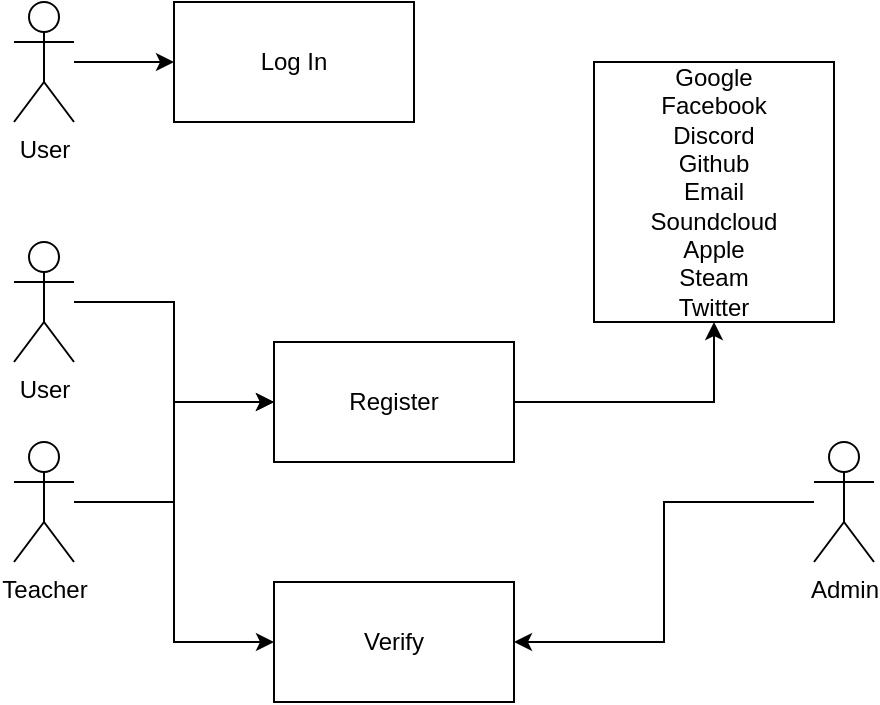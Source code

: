 <mxfile version="12.8.8" type="device" pages="10"><diagram id="4bQyW-moTjjPSWCooICO" name="Login"><mxGraphModel dx="981" dy="514" grid="1" gridSize="10" guides="1" tooltips="1" connect="1" arrows="1" fold="1" page="1" pageScale="1" pageWidth="827" pageHeight="1169" math="0" shadow="0"><root><mxCell id="0"/><mxCell id="1" parent="0"/><mxCell id="poDm5LBVQaK_FxJEqeoj-4" style="edgeStyle=orthogonalEdgeStyle;rounded=0;orthogonalLoop=1;jettySize=auto;html=1;" edge="1" parent="1" source="poDm5LBVQaK_FxJEqeoj-1"><mxGeometry relative="1" as="geometry"><mxPoint x="230" y="90" as="targetPoint"/></mxGeometry></mxCell><object label="User" id="poDm5LBVQaK_FxJEqeoj-1"><mxCell style="shape=umlActor;verticalLabelPosition=bottom;labelBackgroundColor=#ffffff;verticalAlign=top;html=1;outlineConnect=0;" vertex="1" parent="1"><mxGeometry x="150" y="60" width="30" height="60" as="geometry"/></mxCell></object><mxCell id="poDm5LBVQaK_FxJEqeoj-5" value="Log In" style="rounded=0;whiteSpace=wrap;html=1;" vertex="1" parent="1"><mxGeometry x="230" y="60" width="120" height="60" as="geometry"/></mxCell><mxCell id="poDm5LBVQaK_FxJEqeoj-6" style="edgeStyle=orthogonalEdgeStyle;rounded=0;orthogonalLoop=1;jettySize=auto;html=1;entryX=0;entryY=0.5;entryDx=0;entryDy=0;" edge="1" parent="1" source="poDm5LBVQaK_FxJEqeoj-7" target="poDm5LBVQaK_FxJEqeoj-8"><mxGeometry relative="1" as="geometry"><mxPoint x="230" y="210" as="targetPoint"/></mxGeometry></mxCell><object label="User" id="poDm5LBVQaK_FxJEqeoj-7"><mxCell style="shape=umlActor;verticalLabelPosition=bottom;labelBackgroundColor=#ffffff;verticalAlign=top;html=1;outlineConnect=0;" vertex="1" parent="1"><mxGeometry x="150" y="180" width="30" height="60" as="geometry"/></mxCell></object><mxCell id="XyZTYdft5rQuj0jbOyDt-2" value="" style="edgeStyle=orthogonalEdgeStyle;rounded=0;orthogonalLoop=1;jettySize=auto;html=1;" edge="1" parent="1" source="poDm5LBVQaK_FxJEqeoj-8" target="XyZTYdft5rQuj0jbOyDt-1"><mxGeometry relative="1" as="geometry"/></mxCell><mxCell id="poDm5LBVQaK_FxJEqeoj-8" value="Register" style="rounded=0;whiteSpace=wrap;html=1;" vertex="1" parent="1"><mxGeometry x="280" y="230" width="120" height="60" as="geometry"/></mxCell><mxCell id="XyZTYdft5rQuj0jbOyDt-1" value="Google&lt;br&gt;Facebook&lt;br&gt;Discord&lt;br&gt;Github&lt;br&gt;Email&lt;br&gt;Soundcloud&lt;br&gt;Apple&lt;br&gt;Steam&lt;br&gt;Twitter" style="rounded=0;whiteSpace=wrap;html=1;" vertex="1" parent="1"><mxGeometry x="440" y="90" width="120" height="130" as="geometry"/></mxCell><mxCell id="poDm5LBVQaK_FxJEqeoj-10" style="edgeStyle=orthogonalEdgeStyle;rounded=0;orthogonalLoop=1;jettySize=auto;html=1;entryX=0;entryY=0.5;entryDx=0;entryDy=0;" edge="1" parent="1" source="poDm5LBVQaK_FxJEqeoj-9" target="poDm5LBVQaK_FxJEqeoj-8"><mxGeometry relative="1" as="geometry"/></mxCell><mxCell id="poDm5LBVQaK_FxJEqeoj-12" style="edgeStyle=orthogonalEdgeStyle;rounded=0;orthogonalLoop=1;jettySize=auto;html=1;entryX=0;entryY=0.5;entryDx=0;entryDy=0;" edge="1" parent="1" source="poDm5LBVQaK_FxJEqeoj-9" target="poDm5LBVQaK_FxJEqeoj-11"><mxGeometry relative="1" as="geometry"/></mxCell><object label="Teacher" id="poDm5LBVQaK_FxJEqeoj-9"><mxCell style="shape=umlActor;verticalLabelPosition=bottom;labelBackgroundColor=#ffffff;verticalAlign=top;html=1;outlineConnect=0;" vertex="1" parent="1"><mxGeometry x="150" y="280" width="30" height="60" as="geometry"/></mxCell></object><mxCell id="poDm5LBVQaK_FxJEqeoj-11" value="Verify" style="rounded=0;whiteSpace=wrap;html=1;" vertex="1" parent="1"><mxGeometry x="280" y="350" width="120" height="60" as="geometry"/></mxCell><mxCell id="poDm5LBVQaK_FxJEqeoj-16" style="edgeStyle=orthogonalEdgeStyle;rounded=0;orthogonalLoop=1;jettySize=auto;html=1;entryX=1;entryY=0.5;entryDx=0;entryDy=0;" edge="1" parent="1" source="poDm5LBVQaK_FxJEqeoj-13" target="poDm5LBVQaK_FxJEqeoj-11"><mxGeometry relative="1" as="geometry"/></mxCell><mxCell id="poDm5LBVQaK_FxJEqeoj-13" value="Admin" style="shape=umlActor;verticalLabelPosition=bottom;labelBackgroundColor=#ffffff;verticalAlign=top;html=1;outlineConnect=0;" vertex="1" parent="1"><mxGeometry x="550" y="280" width="30" height="60" as="geometry"/></mxCell></root></mxGraphModel></diagram><diagram id="1dYx4nVMCfnCqsRTzpBq" name="Task"><mxGraphModel dx="981" dy="514" grid="1" gridSize="10" guides="1" tooltips="1" connect="1" arrows="1" fold="1" page="1" pageScale="1" pageWidth="827" pageHeight="1169" math="0" shadow="0"><root><mxCell id="yToV-EUPagzhmdhiIi0B-0"/><mxCell id="yToV-EUPagzhmdhiIi0B-1" parent="yToV-EUPagzhmdhiIi0B-0"/><mxCell id="I9pWS5SS4Edbg6NR5pz--1" style="edgeStyle=orthogonalEdgeStyle;rounded=0;orthogonalLoop=1;jettySize=auto;html=1;entryX=0;entryY=0.5;entryDx=0;entryDy=0;" edge="1" parent="yToV-EUPagzhmdhiIi0B-1" source="9PP1Zg20-dlRtvtdGSix-0" target="I9pWS5SS4Edbg6NR5pz--0"><mxGeometry relative="1" as="geometry"/></mxCell><mxCell id="I9pWS5SS4Edbg6NR5pz--3" style="edgeStyle=orthogonalEdgeStyle;rounded=0;orthogonalLoop=1;jettySize=auto;html=1;entryX=0;entryY=0.5;entryDx=0;entryDy=0;" edge="1" parent="yToV-EUPagzhmdhiIi0B-1" source="9PP1Zg20-dlRtvtdGSix-0" target="I9pWS5SS4Edbg6NR5pz--2"><mxGeometry relative="1" as="geometry"/></mxCell><mxCell id="9PP1Zg20-dlRtvtdGSix-0" value="User" style="shape=umlActor;verticalLabelPosition=bottom;labelBackgroundColor=#ffffff;verticalAlign=top;html=1;outlineConnect=0;" vertex="1" parent="yToV-EUPagzhmdhiIi0B-1"><mxGeometry x="150" y="90" width="30" height="60" as="geometry"/></mxCell><mxCell id="I9pWS5SS4Edbg6NR5pz--0" value="Manage Curriculum" style="rounded=0;whiteSpace=wrap;html=1;" vertex="1" parent="yToV-EUPagzhmdhiIi0B-1"><mxGeometry x="294" y="90" width="120" height="60" as="geometry"/></mxCell><mxCell id="I9pWS5SS4Edbg6NR5pz--4" style="edgeStyle=orthogonalEdgeStyle;rounded=0;orthogonalLoop=1;jettySize=auto;html=1;" edge="1" parent="yToV-EUPagzhmdhiIi0B-1" source="I9pWS5SS4Edbg6NR5pz--2"><mxGeometry relative="1" as="geometry"><mxPoint x="416" y="230" as="targetPoint"/></mxGeometry></mxCell><mxCell id="I9pWS5SS4Edbg6NR5pz--2" value="Choose Subject&lt;br&gt;(eg.: Maths)" style="rounded=0;whiteSpace=wrap;html=1;" vertex="1" parent="yToV-EUPagzhmdhiIi0B-1"><mxGeometry x="250" y="200" width="120" height="60" as="geometry"/></mxCell><mxCell id="I9pWS5SS4Edbg6NR5pz--6" style="edgeStyle=orthogonalEdgeStyle;rounded=0;orthogonalLoop=1;jettySize=auto;html=1;" edge="1" parent="yToV-EUPagzhmdhiIi0B-1" source="I9pWS5SS4Edbg6NR5pz--5"><mxGeometry relative="1" as="geometry"><mxPoint x="570" y="230" as="targetPoint"/></mxGeometry></mxCell><mxCell id="I9pWS5SS4Edbg6NR5pz--5" value="Choose Module&lt;br&gt;(eg: calculus)" style="rounded=0;whiteSpace=wrap;html=1;" vertex="1" parent="yToV-EUPagzhmdhiIi0B-1"><mxGeometry x="416" y="200" width="120" height="60" as="geometry"/></mxCell><mxCell id="I9pWS5SS4Edbg6NR5pz--8" style="edgeStyle=orthogonalEdgeStyle;rounded=0;orthogonalLoop=1;jettySize=auto;html=1;" edge="1" parent="yToV-EUPagzhmdhiIi0B-1" source="I9pWS5SS4Edbg6NR5pz--7"><mxGeometry relative="1" as="geometry"><mxPoint x="630" y="300" as="targetPoint"/></mxGeometry></mxCell><mxCell id="I9pWS5SS4Edbg6NR5pz--7" value="Choose Lecture&lt;br&gt;(eg: functions)" style="rounded=0;whiteSpace=wrap;html=1;" vertex="1" parent="yToV-EUPagzhmdhiIi0B-1"><mxGeometry x="570" y="200" width="120" height="60" as="geometry"/></mxCell><mxCell id="I9pWS5SS4Edbg6NR5pz--12" style="edgeStyle=orthogonalEdgeStyle;rounded=0;orthogonalLoop=1;jettySize=auto;html=1;" edge="1" parent="yToV-EUPagzhmdhiIi0B-1" source="I9pWS5SS4Edbg6NR5pz--9" target="I9pWS5SS4Edbg6NR5pz--11"><mxGeometry relative="1" as="geometry"/></mxCell><mxCell id="I9pWS5SS4Edbg6NR5pz--21" style="edgeStyle=orthogonalEdgeStyle;rounded=0;orthogonalLoop=1;jettySize=auto;html=1;entryX=0.5;entryY=0;entryDx=0;entryDy=0;" edge="1" parent="yToV-EUPagzhmdhiIi0B-1" source="I9pWS5SS4Edbg6NR5pz--9" target="I9pWS5SS4Edbg6NR5pz--23"><mxGeometry relative="1" as="geometry"><mxPoint x="630" y="410" as="targetPoint"/></mxGeometry></mxCell><mxCell id="lKWeD-DOreE5wYBPHUBz-1" value="" style="edgeStyle=orthogonalEdgeStyle;rounded=0;orthogonalLoop=1;jettySize=auto;html=1;" edge="1" parent="yToV-EUPagzhmdhiIi0B-1" source="I9pWS5SS4Edbg6NR5pz--9" target="lKWeD-DOreE5wYBPHUBz-0"><mxGeometry relative="1" as="geometry"/></mxCell><mxCell id="8H_oRM6ZL02GrIYrXEeg-0" style="edgeStyle=orthogonalEdgeStyle;rounded=0;orthogonalLoop=1;jettySize=auto;html=1;exitX=1;exitY=1;exitDx=0;exitDy=0;entryX=0;entryY=0.5;entryDx=0;entryDy=0;" edge="1" parent="yToV-EUPagzhmdhiIi0B-1" source="I9pWS5SS4Edbg6NR5pz--9" target="8H_oRM6ZL02GrIYrXEeg-1"><mxGeometry relative="1" as="geometry"><mxPoint x="770" y="420" as="targetPoint"/></mxGeometry></mxCell><mxCell id="I9pWS5SS4Edbg6NR5pz--9" value="Task&lt;br&gt;random&lt;br&gt;according to points until now" style="rounded=0;whiteSpace=wrap;html=1;" vertex="1" parent="yToV-EUPagzhmdhiIi0B-1"><mxGeometry x="570" y="310" width="120" height="60" as="geometry"/></mxCell><mxCell id="lKWeD-DOreE5wYBPHUBz-0" value="Vote for task" style="rounded=0;whiteSpace=wrap;html=1;" vertex="1" parent="yToV-EUPagzhmdhiIi0B-1"><mxGeometry x="810" y="270" width="120" height="60" as="geometry"/></mxCell><mxCell id="I9pWS5SS4Edbg6NR5pz--14" value="Success" style="edgeStyle=orthogonalEdgeStyle;rounded=0;orthogonalLoop=1;jettySize=auto;html=1;entryX=1;entryY=0.5;entryDx=0;entryDy=0;" edge="1" parent="yToV-EUPagzhmdhiIi0B-1" source="I9pWS5SS4Edbg6NR5pz--11" target="I9pWS5SS4Edbg6NR5pz--13"><mxGeometry relative="1" as="geometry"><Array as="points"><mxPoint x="420" y="340"/><mxPoint x="420" y="500"/></Array></mxGeometry></mxCell><mxCell id="I9pWS5SS4Edbg6NR5pz--15" value="Failure" style="edgeStyle=orthogonalEdgeStyle;rounded=0;orthogonalLoop=1;jettySize=auto;html=1;entryX=1.003;entryY=0.436;entryDx=0;entryDy=0;entryPerimeter=0;" edge="1" parent="yToV-EUPagzhmdhiIi0B-1" source="I9pWS5SS4Edbg6NR5pz--11" target="I9pWS5SS4Edbg6NR5pz--16"><mxGeometry relative="1" as="geometry"><mxPoint x="416" y="430" as="targetPoint"/></mxGeometry></mxCell><mxCell id="I9pWS5SS4Edbg6NR5pz--19" value="Abort" style="edgeStyle=orthogonalEdgeStyle;rounded=0;orthogonalLoop=1;jettySize=auto;html=1;entryX=1;entryY=0.5;entryDx=0;entryDy=0;" edge="1" parent="yToV-EUPagzhmdhiIi0B-1" source="I9pWS5SS4Edbg6NR5pz--11" target="I9pWS5SS4Edbg6NR5pz--17"><mxGeometry relative="1" as="geometry"><Array as="points"><mxPoint x="420" y="340"/><mxPoint x="420" y="320"/><mxPoint x="340" y="320"/></Array></mxGeometry></mxCell><mxCell id="xcK4lLmfTVwuxW-mEqiq-0" style="edgeStyle=orthogonalEdgeStyle;rounded=0;orthogonalLoop=1;jettySize=auto;html=1;exitX=0;exitY=0;exitDx=0;exitDy=0;entryX=0.75;entryY=0;entryDx=0;entryDy=0;" edge="1" parent="yToV-EUPagzhmdhiIi0B-1" source="I9pWS5SS4Edbg6NR5pz--11" target="XTp2AIUMiS0RphDDA4Sn-4"><mxGeometry relative="1" as="geometry"><Array as="points"><mxPoint x="456" y="280"/><mxPoint x="110" y="280"/></Array></mxGeometry></mxCell><mxCell id="xcK4lLmfTVwuxW-mEqiq-1" value="Task not automatically checkable" style="text;html=1;align=center;verticalAlign=middle;resizable=0;points=[];labelBackgroundColor=#ffffff;" vertex="1" connectable="0" parent="xcK4lLmfTVwuxW-mEqiq-0"><mxGeometry x="0.296" y="1" relative="1" as="geometry"><mxPoint as="offset"/></mxGeometry></mxCell><mxCell id="I9pWS5SS4Edbg6NR5pz--11" value="Absolve" style="rhombus;whiteSpace=wrap;html=1;" vertex="1" parent="yToV-EUPagzhmdhiIi0B-1"><mxGeometry x="436" y="300" width="80" height="80" as="geometry"/></mxCell><mxCell id="I9pWS5SS4Edbg6NR5pz--20" style="edgeStyle=orthogonalEdgeStyle;rounded=0;orthogonalLoop=1;jettySize=auto;html=1;entryX=0.5;entryY=1;entryDx=0;entryDy=0;" edge="1" parent="yToV-EUPagzhmdhiIi0B-1" source="I9pWS5SS4Edbg6NR5pz--13" target="I9pWS5SS4Edbg6NR5pz--16"><mxGeometry relative="1" as="geometry"/></mxCell><mxCell id="XTp2AIUMiS0RphDDA4Sn-11" value="" style="edgeStyle=orthogonalEdgeStyle;rounded=0;orthogonalLoop=1;jettySize=auto;html=1;entryX=0.5;entryY=0;entryDx=0;entryDy=0;" edge="1" parent="yToV-EUPagzhmdhiIi0B-1" source="I9pWS5SS4Edbg6NR5pz--13" target="XTp2AIUMiS0RphDDA4Sn-12"><mxGeometry relative="1" as="geometry"><mxPoint x="280.034" y="565" as="targetPoint"/></mxGeometry></mxCell><mxCell id="I9pWS5SS4Edbg6NR5pz--13" value="assign points&lt;br&gt;in lecture&lt;br&gt;in module&lt;br&gt;in subject" style="rounded=0;whiteSpace=wrap;html=1;" vertex="1" parent="yToV-EUPagzhmdhiIi0B-1"><mxGeometry x="220" y="470" width="120" height="60" as="geometry"/></mxCell><mxCell id="XTp2AIUMiS0RphDDA4Sn-5" value="" style="edgeStyle=orthogonalEdgeStyle;rounded=0;orthogonalLoop=1;jettySize=auto;html=1;" edge="1" parent="yToV-EUPagzhmdhiIi0B-1" source="I9pWS5SS4Edbg6NR5pz--16" target="XTp2AIUMiS0RphDDA4Sn-4"><mxGeometry relative="1" as="geometry"/></mxCell><mxCell id="I9pWS5SS4Edbg6NR5pz--16" value="random next task" style="rounded=0;whiteSpace=wrap;html=1;" vertex="1" parent="yToV-EUPagzhmdhiIi0B-1"><mxGeometry x="220" y="380" width="120" height="60" as="geometry"/></mxCell><mxCell id="XTp2AIUMiS0RphDDA4Sn-6" style="edgeStyle=orthogonalEdgeStyle;rounded=0;orthogonalLoop=1;jettySize=auto;html=1;" edge="1" parent="yToV-EUPagzhmdhiIi0B-1" source="XTp2AIUMiS0RphDDA4Sn-4"><mxGeometry relative="1" as="geometry"><mxPoint x="610" y="310" as="targetPoint"/><Array as="points"><mxPoint x="80" y="270"/><mxPoint x="610" y="270"/></Array></mxGeometry></mxCell><mxCell id="XTp2AIUMiS0RphDDA4Sn-4" value="Possible Solution" style="rounded=0;whiteSpace=wrap;html=1;" vertex="1" parent="yToV-EUPagzhmdhiIi0B-1"><mxGeometry x="20" y="380" width="120" height="60" as="geometry"/></mxCell><mxCell id="I9pWS5SS4Edbg6NR5pz--17" value="Return" style="rounded=0;whiteSpace=wrap;html=1;" vertex="1" parent="yToV-EUPagzhmdhiIi0B-1"><mxGeometry x="220" y="290" width="120" height="60" as="geometry"/></mxCell><mxCell id="I9pWS5SS4Edbg6NR5pz--25" style="edgeStyle=orthogonalEdgeStyle;rounded=0;orthogonalLoop=1;jettySize=auto;html=1;entryX=0.5;entryY=0;entryDx=0;entryDy=0;" edge="1" parent="yToV-EUPagzhmdhiIi0B-1" source="I9pWS5SS4Edbg6NR5pz--23" target="I9pWS5SS4Edbg6NR5pz--24"><mxGeometry relative="1" as="geometry"/></mxCell><mxCell id="I9pWS5SS4Edbg6NR5pz--23" value="Report" style="rounded=0;whiteSpace=wrap;html=1;" vertex="1" parent="yToV-EUPagzhmdhiIi0B-1"><mxGeometry x="570" y="410" width="120" height="60" as="geometry"/></mxCell><mxCell id="I9pWS5SS4Edbg6NR5pz--26" style="edgeStyle=orthogonalEdgeStyle;rounded=0;orthogonalLoop=1;jettySize=auto;html=1;entryX=0.5;entryY=0;entryDx=0;entryDy=0;" edge="1" parent="yToV-EUPagzhmdhiIi0B-1" source="I9pWS5SS4Edbg6NR5pz--24"><mxGeometry relative="1" as="geometry"><mxPoint x="630" y="610" as="targetPoint"/></mxGeometry></mxCell><mxCell id="I9pWS5SS4Edbg6NR5pz--24" value="3 or more votes" style="rhombus;whiteSpace=wrap;html=1;" vertex="1" parent="yToV-EUPagzhmdhiIi0B-1"><mxGeometry x="590" y="500" width="80" height="80" as="geometry"/></mxCell><mxCell id="XTp2AIUMiS0RphDDA4Sn-1" style="edgeStyle=orthogonalEdgeStyle;rounded=0;orthogonalLoop=1;jettySize=auto;html=1;entryX=0.5;entryY=0;entryDx=0;entryDy=0;" edge="1" parent="yToV-EUPagzhmdhiIi0B-1" source="I9pWS5SS4Edbg6NR5pz--27" target="XTp2AIUMiS0RphDDA4Sn-0"><mxGeometry relative="1" as="geometry"/></mxCell><mxCell id="I9pWS5SS4Edbg6NR5pz--27" value="Check by teacher" style="rounded=0;whiteSpace=wrap;html=1;" vertex="1" parent="yToV-EUPagzhmdhiIi0B-1"><mxGeometry x="570" y="600" width="120" height="60" as="geometry"/></mxCell><mxCell id="XTp2AIUMiS0RphDDA4Sn-2" value="Yes" style="edgeStyle=orthogonalEdgeStyle;rounded=0;orthogonalLoop=1;jettySize=auto;html=1;entryX=0;entryY=0.5;entryDx=0;entryDy=0;" edge="1" parent="yToV-EUPagzhmdhiIi0B-1" source="XTp2AIUMiS0RphDDA4Sn-0" target="XTp2AIUMiS0RphDDA4Sn-3"><mxGeometry relative="1" as="geometry"><mxPoint x="720" y="740" as="targetPoint"/></mxGeometry></mxCell><mxCell id="XTp2AIUMiS0RphDDA4Sn-7" value="No" style="edgeStyle=orthogonalEdgeStyle;rounded=0;orthogonalLoop=1;jettySize=auto;html=1;entryX=0;entryY=0.5;entryDx=0;entryDy=0;" edge="1" parent="yToV-EUPagzhmdhiIi0B-1" source="XTp2AIUMiS0RphDDA4Sn-0" target="XTp2AIUMiS0RphDDA4Sn-8"><mxGeometry relative="1" as="geometry"><mxPoint x="720" y="840" as="targetPoint"/><Array as="points"><mxPoint x="630" y="810"/></Array></mxGeometry></mxCell><mxCell id="XTp2AIUMiS0RphDDA4Sn-0" value="Is Troll" style="rhombus;whiteSpace=wrap;html=1;" vertex="1" parent="yToV-EUPagzhmdhiIi0B-1"><mxGeometry x="590" y="700" width="80" height="80" as="geometry"/></mxCell><mxCell id="XTp2AIUMiS0RphDDA4Sn-3" value="Creator of task is banned from creating tasks" style="rounded=0;whiteSpace=wrap;html=1;" vertex="1" parent="yToV-EUPagzhmdhiIi0B-1"><mxGeometry x="720" y="710" width="120" height="60" as="geometry"/></mxCell><mxCell id="XTp2AIUMiS0RphDDA4Sn-8" value="Voters are banned from voting" style="rounded=0;whiteSpace=wrap;html=1;" vertex="1" parent="yToV-EUPagzhmdhiIi0B-1"><mxGeometry x="720" y="780" width="120" height="60" as="geometry"/></mxCell><mxCell id="XTp2AIUMiS0RphDDA4Sn-13" style="edgeStyle=orthogonalEdgeStyle;rounded=0;orthogonalLoop=1;jettySize=auto;html=1;entryX=1;entryY=0.5;entryDx=0;entryDy=0;" edge="1" parent="yToV-EUPagzhmdhiIi0B-1" source="XTp2AIUMiS0RphDDA4Sn-12" target="XTp2AIUMiS0RphDDA4Sn-14"><mxGeometry relative="1" as="geometry"><mxPoint x="200" y="610" as="targetPoint"/></mxGeometry></mxCell><mxCell id="XTp2AIUMiS0RphDDA4Sn-12" value="&amp;gt; X Points" style="rhombus;whiteSpace=wrap;html=1;" vertex="1" parent="yToV-EUPagzhmdhiIi0B-1"><mxGeometry x="240" y="570" width="80" height="80" as="geometry"/></mxCell><mxCell id="XTp2AIUMiS0RphDDA4Sn-14" value="Final Task access" style="rounded=0;whiteSpace=wrap;html=1;" vertex="1" parent="yToV-EUPagzhmdhiIi0B-1"><mxGeometry x="80" y="580" width="120" height="60" as="geometry"/></mxCell><mxCell id="8H_oRM6ZL02GrIYrXEeg-1" value="Vote for movement of task" style="rounded=0;whiteSpace=wrap;html=1;" vertex="1" parent="yToV-EUPagzhmdhiIi0B-1"><mxGeometry x="800" y="370" width="120" height="60" as="geometry"/></mxCell></root></mxGraphModel></diagram><diagram id="ImTLa9FwC6jBDBMLIVCg" name="Final Task"><mxGraphModel dx="981" dy="514" grid="1" gridSize="10" guides="1" tooltips="1" connect="1" arrows="1" fold="1" page="1" pageScale="1" pageWidth="827" pageHeight="1169" math="0" shadow="0"><root><mxCell id="MWEYO-mDpTaCiAFaYkkd-0"/><mxCell id="MWEYO-mDpTaCiAFaYkkd-1" parent="MWEYO-mDpTaCiAFaYkkd-0"/><mxCell id="MWEYO-mDpTaCiAFaYkkd-4" value="" style="edgeStyle=orthogonalEdgeStyle;rounded=0;orthogonalLoop=1;jettySize=auto;html=1;entryX=0;entryY=0.5;entryDx=0;entryDy=0;" edge="1" parent="MWEYO-mDpTaCiAFaYkkd-1" source="MWEYO-mDpTaCiAFaYkkd-2" target="MWEYO-mDpTaCiAFaYkkd-5"><mxGeometry relative="1" as="geometry"><mxPoint x="180" y="120" as="targetPoint"/></mxGeometry></mxCell><mxCell id="MWEYO-mDpTaCiAFaYkkd-2" value="User" style="shape=umlActor;verticalLabelPosition=bottom;labelBackgroundColor=#ffffff;verticalAlign=top;html=1;outlineConnect=0;" vertex="1" parent="MWEYO-mDpTaCiAFaYkkd-1"><mxGeometry x="70" y="90" width="30" height="60" as="geometry"/></mxCell><mxCell id="MWEYO-mDpTaCiAFaYkkd-7" value="" style="edgeStyle=orthogonalEdgeStyle;rounded=0;orthogonalLoop=1;jettySize=auto;html=1;" edge="1" parent="MWEYO-mDpTaCiAFaYkkd-1" source="MWEYO-mDpTaCiAFaYkkd-5" target="MWEYO-mDpTaCiAFaYkkd-6"><mxGeometry relative="1" as="geometry"/></mxCell><mxCell id="MWEYO-mDpTaCiAFaYkkd-5" value="Work on Final Task" style="rounded=0;whiteSpace=wrap;html=1;" vertex="1" parent="MWEYO-mDpTaCiAFaYkkd-1"><mxGeometry x="220" y="90" width="120" height="60" as="geometry"/></mxCell><mxCell id="MWEYO-mDpTaCiAFaYkkd-9" value="" style="edgeStyle=orthogonalEdgeStyle;rounded=0;orthogonalLoop=1;jettySize=auto;html=1;" edge="1" parent="MWEYO-mDpTaCiAFaYkkd-1" source="MWEYO-mDpTaCiAFaYkkd-6" target="MWEYO-mDpTaCiAFaYkkd-8"><mxGeometry relative="1" as="geometry"/></mxCell><mxCell id="MWEYO-mDpTaCiAFaYkkd-6" value="Submit Final Task" style="rounded=0;whiteSpace=wrap;html=1;" vertex="1" parent="MWEYO-mDpTaCiAFaYkkd-1"><mxGeometry x="420" y="90" width="120" height="60" as="geometry"/></mxCell><mxCell id="ldvxMiaRhz2ys-1-xR1F-1" value="" style="edgeStyle=orthogonalEdgeStyle;rounded=0;orthogonalLoop=1;jettySize=auto;html=1;entryX=0.5;entryY=0;entryDx=0;entryDy=0;" edge="1" parent="MWEYO-mDpTaCiAFaYkkd-1" source="MWEYO-mDpTaCiAFaYkkd-8" target="ldvxMiaRhz2ys-1-xR1F-2"><mxGeometry relative="1" as="geometry"><mxPoint x="260" y="260" as="targetPoint"/></mxGeometry></mxCell><mxCell id="MWEYO-mDpTaCiAFaYkkd-8" value="Teacher checks for points" style="rounded=0;whiteSpace=wrap;html=1;" vertex="1" parent="MWEYO-mDpTaCiAFaYkkd-1"><mxGeometry x="420" y="190" width="120" height="60" as="geometry"/></mxCell><mxCell id="ldvxMiaRhz2ys-1-xR1F-6" value="5-9" style="edgeStyle=orthogonalEdgeStyle;rounded=0;orthogonalLoop=1;jettySize=auto;html=1;entryX=0;entryY=0.5;entryDx=0;entryDy=0;" edge="1" parent="MWEYO-mDpTaCiAFaYkkd-1" source="ldvxMiaRhz2ys-1-xR1F-2" target="ldvxMiaRhz2ys-1-xR1F-7"><mxGeometry relative="1" as="geometry"><mxPoint x="190" y="290" as="targetPoint"/></mxGeometry></mxCell><mxCell id="zNK_uCE6tTFNlPcC-Y1k-1" value="&lt;span style=&quot;font-size: 12px ; white-space: normal ; background-color: rgb(248 , 249 , 250)&quot;&gt;10-12&lt;/span&gt;" style="edgeStyle=orthogonalEdgeStyle;rounded=0;orthogonalLoop=1;jettySize=auto;html=1;" edge="1" parent="MWEYO-mDpTaCiAFaYkkd-1" source="ldvxMiaRhz2ys-1-xR1F-2" target="zNK_uCE6tTFNlPcC-Y1k-0"><mxGeometry relative="1" as="geometry"><Array as="points"><mxPoint x="160" y="330"/></Array></mxGeometry></mxCell><mxCell id="zNK_uCE6tTFNlPcC-Y1k-4" value="13-15" style="edgeStyle=orthogonalEdgeStyle;rounded=0;orthogonalLoop=1;jettySize=auto;html=1;entryX=0.5;entryY=0;entryDx=0;entryDy=0;" edge="1" parent="MWEYO-mDpTaCiAFaYkkd-1" source="ldvxMiaRhz2ys-1-xR1F-2" target="zNK_uCE6tTFNlPcC-Y1k-5"><mxGeometry relative="1" as="geometry"><mxPoint x="320" y="430" as="targetPoint"/></mxGeometry></mxCell><mxCell id="ldvxMiaRhz2ys-1-xR1F-2" value="Points assigned&lt;br&gt;0-15" style="rhombus;whiteSpace=wrap;html=1;" vertex="1" parent="MWEYO-mDpTaCiAFaYkkd-1"><mxGeometry x="270" y="250" width="100" height="100" as="geometry"/></mxCell><mxCell id="zNK_uCE6tTFNlPcC-Y1k-8" value="" style="edgeStyle=orthogonalEdgeStyle;rounded=0;orthogonalLoop=1;jettySize=auto;html=1;" edge="1" parent="MWEYO-mDpTaCiAFaYkkd-1" source="ldvxMiaRhz2ys-1-xR1F-7" target="zNK_uCE6tTFNlPcC-Y1k-7"><mxGeometry relative="1" as="geometry"/></mxCell><mxCell id="ldvxMiaRhz2ys-1-xR1F-7" value="Passed Lecture" style="rounded=0;whiteSpace=wrap;html=1;" vertex="1" parent="MWEYO-mDpTaCiAFaYkkd-1"><mxGeometry x="100" y="555" width="120" height="60" as="geometry"/></mxCell><mxCell id="zNK_uCE6tTFNlPcC-Y1k-7" value="Download option for certificate" style="rounded=0;whiteSpace=wrap;html=1;" vertex="1" parent="MWEYO-mDpTaCiAFaYkkd-1"><mxGeometry x="300" y="555" width="120" height="60" as="geometry"/></mxCell><mxCell id="zNK_uCE6tTFNlPcC-Y1k-2" style="edgeStyle=orthogonalEdgeStyle;rounded=0;orthogonalLoop=1;jettySize=auto;html=1;entryX=0.5;entryY=0;entryDx=0;entryDy=0;" edge="1" parent="MWEYO-mDpTaCiAFaYkkd-1" source="zNK_uCE6tTFNlPcC-Y1k-0" target="ldvxMiaRhz2ys-1-xR1F-7"><mxGeometry relative="1" as="geometry"/></mxCell><mxCell id="zNK_uCE6tTFNlPcC-Y1k-0" value="Gain ability to check tasks" style="rounded=0;whiteSpace=wrap;html=1;" vertex="1" parent="MWEYO-mDpTaCiAFaYkkd-1"><mxGeometry x="100" y="420" width="120" height="60" as="geometry"/></mxCell><mxCell id="zNK_uCE6tTFNlPcC-Y1k-6" value="" style="edgeStyle=orthogonalEdgeStyle;rounded=0;orthogonalLoop=1;jettySize=auto;html=1;" edge="1" parent="MWEYO-mDpTaCiAFaYkkd-1" source="zNK_uCE6tTFNlPcC-Y1k-5" target="zNK_uCE6tTFNlPcC-Y1k-0"><mxGeometry relative="1" as="geometry"/></mxCell><mxCell id="zNK_uCE6tTFNlPcC-Y1k-5" value="Gain ability to create tasks" style="rounded=0;whiteSpace=wrap;html=1;" vertex="1" parent="MWEYO-mDpTaCiAFaYkkd-1"><mxGeometry x="260" y="420" width="120" height="60" as="geometry"/></mxCell></root></mxGraphModel></diagram><diagram id="9xF_0zpzOTnCPSrrDiyC" name="Check Task"><mxGraphModel dx="981" dy="514" grid="1" gridSize="10" guides="1" tooltips="1" connect="1" arrows="1" fold="1" page="1" pageScale="1" pageWidth="827" pageHeight="1169" math="0" shadow="0"><root><mxCell id="LjiA4bfXIoIoXNPVDvCG-0"/><mxCell id="LjiA4bfXIoIoXNPVDvCG-1" parent="LjiA4bfXIoIoXNPVDvCG-0"/><mxCell id="e0g3g0nKUhUt9j-Mp-Ha-1" style="edgeStyle=orthogonalEdgeStyle;rounded=0;orthogonalLoop=1;jettySize=auto;html=1;exitX=1;exitY=0.333;exitDx=0;exitDy=0;exitPerimeter=0;entryX=0;entryY=0.5;entryDx=0;entryDy=0;" edge="1" parent="LjiA4bfXIoIoXNPVDvCG-1" source="LjiA4bfXIoIoXNPVDvCG-2" target="e0g3g0nKUhUt9j-Mp-Ha-0"><mxGeometry relative="1" as="geometry"/></mxCell><mxCell id="LjiA4bfXIoIoXNPVDvCG-2" value="User" style="shape=umlActor;verticalLabelPosition=bottom;labelBackgroundColor=#ffffff;verticalAlign=top;html=1;outlineConnect=0;" vertex="1" parent="LjiA4bfXIoIoXNPVDvCG-1"><mxGeometry x="50" y="70" width="30" height="60" as="geometry"/></mxCell><mxCell id="LjiA4bfXIoIoXNPVDvCG-11" style="edgeStyle=orthogonalEdgeStyle;rounded=0;orthogonalLoop=1;jettySize=auto;html=1;exitX=1;exitY=0.333;exitDx=0;exitDy=0;exitPerimeter=0;entryX=0.25;entryY=1;entryDx=0;entryDy=0;" edge="1" parent="LjiA4bfXIoIoXNPVDvCG-1" source="LjiA4bfXIoIoXNPVDvCG-6" target="LjiA4bfXIoIoXNPVDvCG-5"><mxGeometry relative="1" as="geometry"><Array as="points"><mxPoint x="80" y="160"/><mxPoint x="260" y="160"/></Array></mxGeometry></mxCell><mxCell id="LjiA4bfXIoIoXNPVDvCG-13" style="edgeStyle=orthogonalEdgeStyle;rounded=0;orthogonalLoop=1;jettySize=auto;html=1;exitX=1;exitY=0.333;exitDx=0;exitDy=0;exitPerimeter=0;" edge="1" parent="LjiA4bfXIoIoXNPVDvCG-1" source="LjiA4bfXIoIoXNPVDvCG-6"><mxGeometry relative="1" as="geometry"><mxPoint x="220" y="230" as="targetPoint"/></mxGeometry></mxCell><mxCell id="LjiA4bfXIoIoXNPVDvCG-6" value="Teacher" style="shape=umlActor;verticalLabelPosition=bottom;labelBackgroundColor=#ffffff;verticalAlign=top;html=1;outlineConnect=0;" vertex="1" parent="LjiA4bfXIoIoXNPVDvCG-1"><mxGeometry x="50" y="170" width="30" height="60" as="geometry"/></mxCell><mxCell id="LjiA4bfXIoIoXNPVDvCG-18" value="" style="edgeStyle=orthogonalEdgeStyle;rounded=0;orthogonalLoop=1;jettySize=auto;html=1;" edge="1" parent="LjiA4bfXIoIoXNPVDvCG-1" source="LjiA4bfXIoIoXNPVDvCG-5" target="LjiA4bfXIoIoXNPVDvCG-17"><mxGeometry relative="1" as="geometry"/></mxCell><mxCell id="uCE616DeS015K7yovEeV-0" style="edgeStyle=orthogonalEdgeStyle;rounded=0;orthogonalLoop=1;jettySize=auto;html=1;exitX=1;exitY=0.25;exitDx=0;exitDy=0;entryX=0.017;entryY=0.367;entryDx=0;entryDy=0;entryPerimeter=0;" edge="1" parent="LjiA4bfXIoIoXNPVDvCG-1" source="LjiA4bfXIoIoXNPVDvCG-5" target="uCE616DeS015K7yovEeV-1"><mxGeometry relative="1" as="geometry"><mxPoint x="440" y="70" as="targetPoint"/><Array as="points"><mxPoint x="350" y="50"/><mxPoint x="470" y="50"/><mxPoint x="470" y="42"/></Array></mxGeometry></mxCell><mxCell id="LjiA4bfXIoIoXNPVDvCG-5" value="Check tasks" style="rounded=0;whiteSpace=wrap;html=1;" vertex="1" parent="LjiA4bfXIoIoXNPVDvCG-1"><mxGeometry x="230" y="90" width="120" height="60" as="geometry"/></mxCell><mxCell id="LjiA4bfXIoIoXNPVDvCG-17" value="Assign Passed/Not Passed" style="rounded=0;whiteSpace=wrap;html=1;" vertex="1" parent="LjiA4bfXIoIoXNPVDvCG-1"><mxGeometry x="570" y="130" width="120" height="60" as="geometry"/></mxCell><mxCell id="LjiA4bfXIoIoXNPVDvCG-16" value="" style="edgeStyle=orthogonalEdgeStyle;rounded=0;orthogonalLoop=1;jettySize=auto;html=1;" edge="1" parent="LjiA4bfXIoIoXNPVDvCG-1" source="LjiA4bfXIoIoXNPVDvCG-14" target="LjiA4bfXIoIoXNPVDvCG-15"><mxGeometry relative="1" as="geometry"/></mxCell><mxCell id="LjiA4bfXIoIoXNPVDvCG-14" value="Check Final Task" style="rounded=0;whiteSpace=wrap;html=1;" vertex="1" parent="LjiA4bfXIoIoXNPVDvCG-1"><mxGeometry x="220" y="200" width="120" height="60" as="geometry"/></mxCell><mxCell id="LjiA4bfXIoIoXNPVDvCG-15" value="Assign Points" style="rounded=0;whiteSpace=wrap;html=1;" vertex="1" parent="LjiA4bfXIoIoXNPVDvCG-1"><mxGeometry x="420" y="200" width="120" height="60" as="geometry"/></mxCell><mxCell id="e0g3g0nKUhUt9j-Mp-Ha-3" value="" style="edgeStyle=orthogonalEdgeStyle;rounded=0;orthogonalLoop=1;jettySize=auto;html=1;entryX=0.5;entryY=0;entryDx=0;entryDy=0;" edge="1" parent="LjiA4bfXIoIoXNPVDvCG-1" source="e0g3g0nKUhUt9j-Mp-Ha-0" target="LjiA4bfXIoIoXNPVDvCG-5"><mxGeometry relative="1" as="geometry"><mxPoint x="300" y="80" as="targetPoint"/></mxGeometry></mxCell><mxCell id="e0g3g0nKUhUt9j-Mp-Ha-0" value="Has Ability&lt;br&gt;&quot;Check Tasks&quot;" style="rhombus;whiteSpace=wrap;html=1;" vertex="1" parent="LjiA4bfXIoIoXNPVDvCG-1"><mxGeometry x="120" y="20" width="100" height="100" as="geometry"/></mxCell><mxCell id="uCE616DeS015K7yovEeV-1" value="Assign community points" style="rounded=0;whiteSpace=wrap;html=1;" vertex="1" parent="LjiA4bfXIoIoXNPVDvCG-1"><mxGeometry x="490" y="20" width="120" height="60" as="geometry"/></mxCell></root></mxGraphModel></diagram><diagram id="cRUpOKQ6jnGAlNGqzl1g" name="Create Task"><mxGraphModel dx="1185" dy="621" grid="1" gridSize="10" guides="1" tooltips="1" connect="1" arrows="1" fold="1" page="1" pageScale="1" pageWidth="827" pageHeight="1169" math="0" shadow="0"><root><mxCell id="eWXid8Pg5j1OmmdmY3jE-0"/><mxCell id="eWXid8Pg5j1OmmdmY3jE-1" parent="eWXid8Pg5j1OmmdmY3jE-0"/><mxCell id="6hBOAGqThxzdHm6JyGhZ-3" value="" style="edgeStyle=orthogonalEdgeStyle;rounded=0;orthogonalLoop=1;jettySize=auto;html=1;entryX=0;entryY=0.5;entryDx=0;entryDy=0;" edge="1" parent="eWXid8Pg5j1OmmdmY3jE-1" source="eWXid8Pg5j1OmmdmY3jE-2" target="6hBOAGqThxzdHm6JyGhZ-4"><mxGeometry relative="1" as="geometry"><mxPoint x="140" y="60" as="targetPoint"/></mxGeometry></mxCell><mxCell id="eWXid8Pg5j1OmmdmY3jE-2" value="User" style="shape=umlActor;verticalLabelPosition=bottom;labelBackgroundColor=#ffffff;verticalAlign=top;html=1;outlineConnect=0;" vertex="1" parent="eWXid8Pg5j1OmmdmY3jE-1"><mxGeometry x="30" y="30" width="30" height="60" as="geometry"/></mxCell><mxCell id="6hBOAGqThxzdHm6JyGhZ-6" value="" style="edgeStyle=orthogonalEdgeStyle;rounded=0;orthogonalLoop=1;jettySize=auto;html=1;entryX=0;entryY=0.5;entryDx=0;entryDy=0;" edge="1" parent="eWXid8Pg5j1OmmdmY3jE-1" source="6hBOAGqThxzdHm6JyGhZ-0" target="6hBOAGqThxzdHm6JyGhZ-7"><mxGeometry relative="1" as="geometry"><mxPoint x="140" y="200" as="targetPoint"/></mxGeometry></mxCell><mxCell id="6hBOAGqThxzdHm6JyGhZ-12" style="edgeStyle=orthogonalEdgeStyle;rounded=0;orthogonalLoop=1;jettySize=auto;html=1;exitX=1;exitY=1;exitDx=0;exitDy=0;exitPerimeter=0;entryX=0;entryY=0.5;entryDx=0;entryDy=0;" edge="1" parent="eWXid8Pg5j1OmmdmY3jE-1" source="6hBOAGqThxzdHm6JyGhZ-0" target="6hBOAGqThxzdHm6JyGhZ-13"><mxGeometry relative="1" as="geometry"><mxPoint x="150" y="540" as="targetPoint"/></mxGeometry></mxCell><mxCell id="6hBOAGqThxzdHm6JyGhZ-0" value="Teacher" style="shape=umlActor;verticalLabelPosition=bottom;labelBackgroundColor=#ffffff;verticalAlign=top;html=1;outlineConnect=0;" vertex="1" parent="eWXid8Pg5j1OmmdmY3jE-1"><mxGeometry x="30" y="170" width="30" height="60" as="geometry"/></mxCell><mxCell id="6hBOAGqThxzdHm6JyGhZ-8" style="edgeStyle=orthogonalEdgeStyle;rounded=0;orthogonalLoop=1;jettySize=auto;html=1;exitX=1;exitY=1;exitDx=0;exitDy=0;entryX=0.5;entryY=0;entryDx=0;entryDy=0;" edge="1" parent="eWXid8Pg5j1OmmdmY3jE-1" source="6hBOAGqThxzdHm6JyGhZ-4" target="6hBOAGqThxzdHm6JyGhZ-7"><mxGeometry relative="1" as="geometry"/></mxCell><mxCell id="6hBOAGqThxzdHm6JyGhZ-4" value="Has Ability&lt;br&gt;&quot;Create Task&quot;" style="rhombus;whiteSpace=wrap;html=1;" vertex="1" parent="eWXid8Pg5j1OmmdmY3jE-1"><mxGeometry x="140" y="20" width="110" height="100" as="geometry"/></mxCell><mxCell id="6hBOAGqThxzdHm6JyGhZ-11" style="edgeStyle=orthogonalEdgeStyle;rounded=0;orthogonalLoop=1;jettySize=auto;html=1;exitX=1;exitY=0.5;exitDx=0;exitDy=0;" edge="1" parent="eWXid8Pg5j1OmmdmY3jE-1" source="6hBOAGqThxzdHm6JyGhZ-7" target="6hBOAGqThxzdHm6JyGhZ-9"><mxGeometry relative="1" as="geometry"/></mxCell><mxCell id="LTCGf29ln7H_cHI_jSGe-0" style="edgeStyle=orthogonalEdgeStyle;rounded=0;orthogonalLoop=1;jettySize=auto;html=1;exitX=1;exitY=0;exitDx=0;exitDy=0;" edge="1" parent="eWXid8Pg5j1OmmdmY3jE-1" source="6hBOAGqThxzdHm6JyGhZ-7"><mxGeometry relative="1" as="geometry"><mxPoint x="410" y="90" as="targetPoint"/></mxGeometry></mxCell><mxCell id="6hBOAGqThxzdHm6JyGhZ-7" value="Create Tasks" style="rounded=0;whiteSpace=wrap;html=1;" vertex="1" parent="eWXid8Pg5j1OmmdmY3jE-1"><mxGeometry x="190" y="150" width="120" height="60" as="geometry"/></mxCell><mxCell id="6hBOAGqThxzdHm6JyGhZ-9" value="&lt;ul&gt;&lt;li&gt;Link for discussions&lt;/li&gt;&lt;li&gt;Link for explanation (Youtube, ...)&lt;/li&gt;&lt;li&gt;Describe Task&lt;/li&gt;&lt;ul&gt;&lt;li&gt;Photo&lt;/li&gt;&lt;li&gt;Text&lt;/li&gt;&lt;li&gt;Link&lt;/li&gt;&lt;li&gt;...&lt;/li&gt;&lt;/ul&gt;&lt;li&gt;Necessary points in lecture&lt;/li&gt;&lt;li&gt;Automatic checker (yes/no)&lt;/li&gt;&lt;ul&gt;&lt;li&gt;Yes&lt;/li&gt;&lt;ul&gt;&lt;li&gt;Exact Equality of User Input Option a&lt;/li&gt;&lt;li&gt;Option b&lt;/li&gt;&lt;li&gt;...&lt;/li&gt;&lt;/ul&gt;&lt;/ul&gt;&lt;/ul&gt;" style="shape=process;whiteSpace=wrap;html=1;backgroundOutline=1;align=left;" vertex="1" parent="eWXid8Pg5j1OmmdmY3jE-1"><mxGeometry x="370" y="150" width="370" height="250" as="geometry"/></mxCell><mxCell id="6hBOAGqThxzdHm6JyGhZ-10" value="&lt;ul style=&quot;text-align: left ; white-space: normal&quot;&gt;&lt;li&gt;https://discord.gg/EVysHz&lt;/li&gt;&lt;li&gt;&lt;span&gt;https://youtube.com/themorpheus407&lt;/span&gt;&lt;/li&gt;&lt;li&gt;Program bubble sort&lt;/li&gt;&lt;li&gt;No&lt;/li&gt;&lt;/ul&gt;" style="ellipse;shape=cloud;whiteSpace=wrap;html=1;" vertex="1" parent="eWXid8Pg5j1OmmdmY3jE-1"><mxGeometry x="840" y="90" width="330" height="250" as="geometry"/></mxCell><mxCell id="6hBOAGqThxzdHm6JyGhZ-15" value="" style="edgeStyle=orthogonalEdgeStyle;rounded=0;orthogonalLoop=1;jettySize=auto;html=1;" edge="1" parent="eWXid8Pg5j1OmmdmY3jE-1" source="6hBOAGqThxzdHm6JyGhZ-13" target="6hBOAGqThxzdHm6JyGhZ-14"><mxGeometry relative="1" as="geometry"/></mxCell><mxCell id="6hBOAGqThxzdHm6JyGhZ-13" value="Create Final Task" style="rounded=0;whiteSpace=wrap;html=1;" vertex="1" parent="eWXid8Pg5j1OmmdmY3jE-1"><mxGeometry x="210" y="500" width="120" height="60" as="geometry"/></mxCell><mxCell id="6hBOAGqThxzdHm6JyGhZ-17" value="" style="edgeStyle=orthogonalEdgeStyle;rounded=0;orthogonalLoop=1;jettySize=auto;html=1;" edge="1" parent="eWXid8Pg5j1OmmdmY3jE-1" source="6hBOAGqThxzdHm6JyGhZ-14" target="6hBOAGqThxzdHm6JyGhZ-16"><mxGeometry relative="1" as="geometry"/></mxCell><mxCell id="6hBOAGqThxzdHm6JyGhZ-14" value="Create Task with no explanation and no automatic checker" style="rounded=0;whiteSpace=wrap;html=1;" vertex="1" parent="eWXid8Pg5j1OmmdmY3jE-1"><mxGeometry x="410" y="500" width="120" height="60" as="geometry"/></mxCell><mxCell id="6hBOAGqThxzdHm6JyGhZ-16" value="Only verfiable by teachers" style="rounded=0;whiteSpace=wrap;html=1;" vertex="1" parent="eWXid8Pg5j1OmmdmY3jE-1"><mxGeometry x="610" y="500" width="120" height="60" as="geometry"/></mxCell><mxCell id="LTCGf29ln7H_cHI_jSGe-1" value="Assign Community Points" style="rounded=0;whiteSpace=wrap;html=1;" vertex="1" parent="eWXid8Pg5j1OmmdmY3jE-1"><mxGeometry x="350" y="30" width="120" height="60" as="geometry"/></mxCell></root></mxGraphModel></diagram><diagram id="65w4hFuN0YiXog-kvXbA" name="Task Types"><mxGraphModel dx="1422" dy="745" grid="1" gridSize="10" guides="1" tooltips="1" connect="1" arrows="1" fold="1" page="1" pageScale="1" pageWidth="827" pageHeight="1169" math="0" shadow="0"><root><mxCell id="vHnmhdSOnvem-RoQ6X0p-0"/><mxCell id="vHnmhdSOnvem-RoQ6X0p-1" parent="vHnmhdSOnvem-RoQ6X0p-0"/><mxCell id="vHnmhdSOnvem-RoQ6X0p-2" value="Task types&lt;br&gt;&lt;ul&gt;&lt;li&gt;Multiple Choice&lt;/li&gt;&lt;li&gt;Maths / Equality Checkable&amp;nbsp;&lt;/li&gt;&lt;li&gt;Freestyle Text&lt;/li&gt;&lt;li&gt;...&lt;/li&gt;&lt;/ul&gt;" style="shape=process;whiteSpace=wrap;html=1;backgroundOutline=1;align=left;" vertex="1" parent="vHnmhdSOnvem-RoQ6X0p-1"><mxGeometry x="100" y="50" width="620" height="270" as="geometry"/></mxCell></root></mxGraphModel></diagram><diagram id="EPDdfVf5gAuoaXQLQ1Qs" name="Admin"><mxGraphModel dx="1185" dy="621" grid="1" gridSize="10" guides="1" tooltips="1" connect="1" arrows="1" fold="1" page="1" pageScale="1" pageWidth="827" pageHeight="1169" math="0" shadow="0"><root><mxCell id="yRpcI-900QxzH046Zyoz-0"/><mxCell id="yRpcI-900QxzH046Zyoz-1" parent="yRpcI-900QxzH046Zyoz-0"/><mxCell id="yRpcI-900QxzH046Zyoz-6" value="" style="edgeStyle=orthogonalEdgeStyle;rounded=0;orthogonalLoop=1;jettySize=auto;html=1;" edge="1" parent="yRpcI-900QxzH046Zyoz-1" source="yRpcI-900QxzH046Zyoz-2"><mxGeometry relative="1" as="geometry"><mxPoint x="190" y="90" as="targetPoint"/></mxGeometry></mxCell><mxCell id="tbvVH6lAlvHIm9V4k6mF-1" value="" style="edgeStyle=orthogonalEdgeStyle;rounded=0;orthogonalLoop=1;jettySize=auto;html=1;entryX=0;entryY=0.5;entryDx=0;entryDy=0;" edge="1" parent="yRpcI-900QxzH046Zyoz-1" source="yRpcI-900QxzH046Zyoz-2" target="tbvVH6lAlvHIm9V4k6mF-2"><mxGeometry relative="1" as="geometry"><mxPoint x="95" y="200" as="targetPoint"/></mxGeometry></mxCell><mxCell id="T3bjLoQshsBPYC66qF4I-2" style="edgeStyle=orthogonalEdgeStyle;rounded=0;orthogonalLoop=1;jettySize=auto;html=1;exitX=0.5;exitY=0.5;exitDx=0;exitDy=0;exitPerimeter=0;entryX=0;entryY=0.5;entryDx=0;entryDy=0;" edge="1" parent="yRpcI-900QxzH046Zyoz-1" source="yRpcI-900QxzH046Zyoz-2" target="T3bjLoQshsBPYC66qF4I-0"><mxGeometry relative="1" as="geometry"><Array as="points"><mxPoint x="140" y="90"/><mxPoint x="140" y="270"/></Array></mxGeometry></mxCell><mxCell id="T3bjLoQshsBPYC66qF4I-3" style="edgeStyle=orthogonalEdgeStyle;rounded=0;orthogonalLoop=1;jettySize=auto;html=1;exitX=0.5;exitY=0.5;exitDx=0;exitDy=0;exitPerimeter=0;entryX=0;entryY=0.5;entryDx=0;entryDy=0;" edge="1" parent="yRpcI-900QxzH046Zyoz-1" source="yRpcI-900QxzH046Zyoz-2" target="T3bjLoQshsBPYC66qF4I-1"><mxGeometry relative="1" as="geometry"><Array as="points"><mxPoint x="130" y="90"/><mxPoint x="130" y="350"/></Array></mxGeometry></mxCell><mxCell id="yRpcI-900QxzH046Zyoz-2" value="Admin" style="shape=umlActor;verticalLabelPosition=bottom;labelBackgroundColor=#ffffff;verticalAlign=top;html=1;outlineConnect=0;" vertex="1" parent="yRpcI-900QxzH046Zyoz-1"><mxGeometry x="80" y="60" width="30" height="60" as="geometry"/></mxCell><mxCell id="yRpcI-900QxzH046Zyoz-9" value="" style="edgeStyle=orthogonalEdgeStyle;rounded=0;orthogonalLoop=1;jettySize=auto;html=1;" edge="1" parent="yRpcI-900QxzH046Zyoz-1" source="yRpcI-900QxzH046Zyoz-7" target="yRpcI-900QxzH046Zyoz-8"><mxGeometry relative="1" as="geometry"/></mxCell><mxCell id="yRpcI-900QxzH046Zyoz-7" value="Access Dashboard" style="rounded=0;whiteSpace=wrap;html=1;" vertex="1" parent="yRpcI-900QxzH046Zyoz-1"><mxGeometry x="190" y="60" width="120" height="60" as="geometry"/></mxCell><mxCell id="yRpcI-900QxzH046Zyoz-11" value="" style="edgeStyle=orthogonalEdgeStyle;rounded=0;orthogonalLoop=1;jettySize=auto;html=1;" edge="1" parent="yRpcI-900QxzH046Zyoz-1" source="yRpcI-900QxzH046Zyoz-8" target="yRpcI-900QxzH046Zyoz-10"><mxGeometry relative="1" as="geometry"/></mxCell><mxCell id="yRpcI-900QxzH046Zyoz-8" value="Verify Teacher" style="rounded=0;whiteSpace=wrap;html=1;" vertex="1" parent="yRpcI-900QxzH046Zyoz-1"><mxGeometry x="390" y="60" width="120" height="60" as="geometry"/></mxCell><mxCell id="yRpcI-900QxzH046Zyoz-10" value="Check Image and License" style="rounded=0;whiteSpace=wrap;html=1;" vertex="1" parent="yRpcI-900QxzH046Zyoz-1"><mxGeometry x="590" y="60" width="120" height="60" as="geometry"/></mxCell><mxCell id="tbvVH6lAlvHIm9V4k6mF-2" value="Create new Subject" style="rounded=0;whiteSpace=wrap;html=1;" vertex="1" parent="yRpcI-900QxzH046Zyoz-1"><mxGeometry x="190" y="160" width="120" height="60" as="geometry"/></mxCell><mxCell id="T3bjLoQshsBPYC66qF4I-0" value="Create new Module" style="rounded=0;whiteSpace=wrap;html=1;" vertex="1" parent="yRpcI-900QxzH046Zyoz-1"><mxGeometry x="190" y="240" width="120" height="60" as="geometry"/></mxCell><mxCell id="T3bjLoQshsBPYC66qF4I-1" value="Create new Lecture" style="rounded=0;whiteSpace=wrap;html=1;" vertex="1" parent="yRpcI-900QxzH046Zyoz-1"><mxGeometry x="190" y="320" width="120" height="60" as="geometry"/></mxCell></root></mxGraphModel></diagram><diagram id="wo4TjkIqhm2Gh73lbI-7" name="Dashboard"><mxGraphModel dx="1422" dy="745" grid="1" gridSize="10" guides="1" tooltips="1" connect="1" arrows="1" fold="1" page="1" pageScale="1" pageWidth="827" pageHeight="1169" math="0" shadow="0"><root><mxCell id="ztysJSb6ZtbTP9GRDdx1-0"/><mxCell id="ztysJSb6ZtbTP9GRDdx1-1" parent="ztysJSb6ZtbTP9GRDdx1-0"/><mxCell id="w99BMhyUYuM1SUxhoVKp-0" value="" style="edgeStyle=orthogonalEdgeStyle;rounded=0;orthogonalLoop=1;jettySize=auto;html=1;" edge="1" parent="ztysJSb6ZtbTP9GRDdx1-1" source="ZXFG5_ICZ3vzKPW52NfX-0" target="ZXFG5_ICZ3vzKPW52NfX-2"><mxGeometry relative="1" as="geometry"/></mxCell><mxCell id="ZXFG5_ICZ3vzKPW52NfX-0" value="User" style="shape=umlActor;verticalLabelPosition=bottom;labelBackgroundColor=#ffffff;verticalAlign=top;html=1;outlineConnect=0;" vertex="1" parent="ztysJSb6ZtbTP9GRDdx1-1"><mxGeometry x="60" y="155" width="30" height="60" as="geometry"/></mxCell><mxCell id="ZXFG5_ICZ3vzKPW52NfX-2" value="community points and title&lt;br&gt;curriculum with points&lt;br&gt;&lt;blockquote style=&quot;margin: 0 0 0 40px ; border: none ; padding: 0px&quot;&gt;Do Task&lt;/blockquote&gt;&lt;blockquote style=&quot;margin: 0 0 0 40px ; border: none ; padding: 0px&quot;&gt;Create Task&lt;/blockquote&gt;&lt;blockquote style=&quot;margin: 0 0 0 40px ; border: none ; padding: 0px&quot;&gt;Download certificate&lt;/blockquote&gt;published tasks&lt;br&gt;&lt;blockquote style=&quot;margin: 0 0 0 40px ; border: none ; padding: 0px&quot;&gt;Delete Task&lt;/blockquote&gt;&lt;blockquote style=&quot;margin: 0 0 0 40px ; border: none ; padding: 0px&quot;&gt;Edit task&lt;/blockquote&gt;Trollcount warning&lt;br&gt;submitted tasks yet to check&lt;br&gt;Tasks to check" style="shape=process;whiteSpace=wrap;html=1;backgroundOutline=1;align=left;" vertex="1" parent="ztysJSb6ZtbTP9GRDdx1-1"><mxGeometry x="170" y="40" width="540" height="290" as="geometry"/></mxCell><mxCell id="w99BMhyUYuM1SUxhoVKp-3" value="" style="edgeStyle=orthogonalEdgeStyle;rounded=0;orthogonalLoop=1;jettySize=auto;html=1;entryX=0;entryY=0.5;entryDx=0;entryDy=0;" edge="1" parent="ztysJSb6ZtbTP9GRDdx1-1" source="w99BMhyUYuM1SUxhoVKp-1" target="w99BMhyUYuM1SUxhoVKp-4"><mxGeometry relative="1" as="geometry"><mxPoint x="160" y="430" as="targetPoint"/></mxGeometry></mxCell><mxCell id="w99BMhyUYuM1SUxhoVKp-1" value="Teacher" style="shape=umlActor;verticalLabelPosition=bottom;labelBackgroundColor=#ffffff;verticalAlign=top;html=1;outlineConnect=0;" vertex="1" parent="ztysJSb6ZtbTP9GRDdx1-1"><mxGeometry x="50" y="440" width="30" height="60" as="geometry"/></mxCell><mxCell id="w99BMhyUYuM1SUxhoVKp-5" value="" style="edgeStyle=orthogonalEdgeStyle;rounded=0;orthogonalLoop=1;jettySize=auto;html=1;" edge="1" parent="ztysJSb6ZtbTP9GRDdx1-1" source="w99BMhyUYuM1SUxhoVKp-4" target="ZXFG5_ICZ3vzKPW52NfX-2"><mxGeometry relative="1" as="geometry"/></mxCell><mxCell id="w99BMhyUYuM1SUxhoVKp-4" value="&lt;ul&gt;&lt;li&gt;Additional:&lt;/li&gt;&lt;li&gt;verify trolls&lt;/li&gt;&lt;li&gt;check final tasks&lt;/li&gt;&lt;/ul&gt;" style="shape=process;whiteSpace=wrap;html=1;backgroundOutline=1;align=left;" vertex="1" parent="ztysJSb6ZtbTP9GRDdx1-1"><mxGeometry x="165" y="390" width="550" height="160" as="geometry"/></mxCell><mxCell id="w99BMhyUYuM1SUxhoVKp-10" value="" style="edgeStyle=orthogonalEdgeStyle;rounded=0;orthogonalLoop=1;jettySize=auto;html=1;entryX=0;entryY=0.5;entryDx=0;entryDy=0;" edge="1" parent="ztysJSb6ZtbTP9GRDdx1-1" source="w99BMhyUYuM1SUxhoVKp-6" target="w99BMhyUYuM1SUxhoVKp-7"><mxGeometry relative="1" as="geometry"><mxPoint x="160" y="630" as="targetPoint"/></mxGeometry></mxCell><mxCell id="w99BMhyUYuM1SUxhoVKp-6" value="Admin" style="shape=umlActor;verticalLabelPosition=bottom;labelBackgroundColor=#ffffff;verticalAlign=top;html=1;outlineConnect=0;" vertex="1" parent="ztysJSb6ZtbTP9GRDdx1-1"><mxGeometry x="50" y="630" width="30" height="60" as="geometry"/></mxCell><mxCell id="w99BMhyUYuM1SUxhoVKp-8" value="" style="edgeStyle=orthogonalEdgeStyle;rounded=0;orthogonalLoop=1;jettySize=auto;html=1;" edge="1" parent="ztysJSb6ZtbTP9GRDdx1-1" source="w99BMhyUYuM1SUxhoVKp-7" target="w99BMhyUYuM1SUxhoVKp-4"><mxGeometry relative="1" as="geometry"/></mxCell><mxCell id="w99BMhyUYuM1SUxhoVKp-7" value="&lt;ul&gt;&lt;li&gt;Additional:&lt;/li&gt;&lt;li&gt;verify teachers&lt;/li&gt;&lt;/ul&gt;" style="shape=process;whiteSpace=wrap;html=1;backgroundOutline=1;align=left;" vertex="1" parent="ztysJSb6ZtbTP9GRDdx1-1"><mxGeometry x="165" y="580" width="550" height="160" as="geometry"/></mxCell></root></mxGraphModel></diagram><diagram id="4VRCwkBHg9guHK2oscP5" name="Teams"><mxGraphModel dx="1422" dy="745" grid="1" gridSize="10" guides="1" tooltips="1" connect="1" arrows="1" fold="1" page="1" pageScale="1" pageWidth="827" pageHeight="1169" math="0" shadow="0"><root><mxCell id="hshWlaT48wr8KdtQLuea-0"/><mxCell id="hshWlaT48wr8KdtQLuea-1" parent="hshWlaT48wr8KdtQLuea-0"/><mxCell id="hshWlaT48wr8KdtQLuea-2" value="Backend&lt;br&gt;&lt;ul&gt;&lt;li&gt;User Microservice&lt;/li&gt;&lt;li&gt;Tasks Microservice&lt;/li&gt;&lt;li&gt;Backend - for - Frontend&lt;/li&gt;&lt;/ul&gt;Frontend&lt;br&gt;&lt;ul&gt;&lt;li&gt;Website&lt;/li&gt;&lt;li&gt;App&lt;/li&gt;&lt;li&gt;Desktop&lt;/li&gt;&lt;li&gt;...&lt;/li&gt;&lt;/ul&gt;" style="shape=process;whiteSpace=wrap;html=1;backgroundOutline=1;align=left;" vertex="1" parent="hshWlaT48wr8KdtQLuea-1"><mxGeometry x="80" y="50" width="610" height="350" as="geometry"/></mxCell></root></mxGraphModel></diagram><diagram id="leJ0drfCsMzVUYZ7iGsW" name="More Features"><mxGraphModel dx="1422" dy="745" grid="1" gridSize="10" guides="1" tooltips="1" connect="1" arrows="1" fold="1" page="1" pageScale="1" pageWidth="827" pageHeight="1169" math="0" shadow="0"><root><mxCell id="Q-J80BJVxmVDq7jJr_fJ-0"/><mxCell id="Q-J80BJVxmVDq7jJr_fJ-1" parent="Q-J80BJVxmVDq7jJr_fJ-0"/><mxCell id="FO-Uan2ByyDRURxk935S-0" value="Battle Method 1v1, 2v2, ...&lt;br&gt;" style="shape=process;whiteSpace=wrap;html=1;backgroundOutline=1;" vertex="1" parent="Q-J80BJVxmVDq7jJr_fJ-1"><mxGeometry x="120" y="90" width="720" height="410" as="geometry"/></mxCell></root></mxGraphModel></diagram></mxfile>
